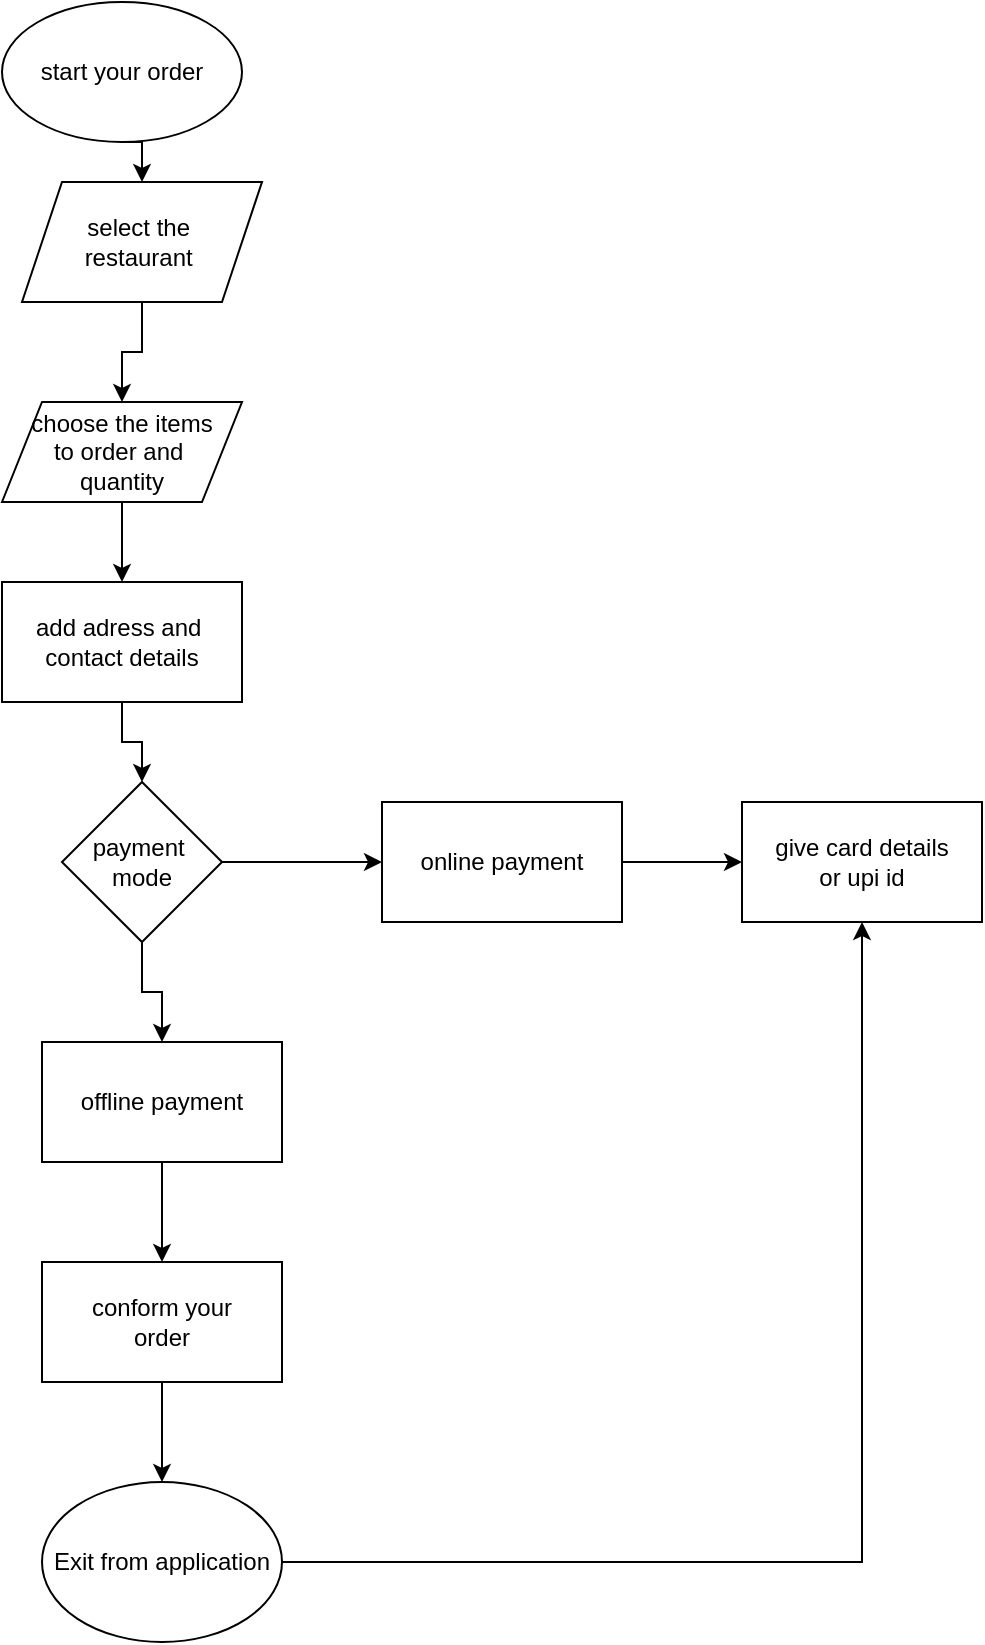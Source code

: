<mxfile version="28.2.1">
  <diagram name="Page-1" id="O7RwCu_UajTMbYLXLgu4">
    <mxGraphModel dx="1052" dy="618" grid="1" gridSize="10" guides="1" tooltips="1" connect="1" arrows="1" fold="1" page="1" pageScale="1" pageWidth="827" pageHeight="1169" math="0" shadow="0">
      <root>
        <mxCell id="0" />
        <mxCell id="1" parent="0" />
        <mxCell id="Qt9DrXzBYzqnRA-lPwb7-15" style="edgeStyle=orthogonalEdgeStyle;rounded=0;orthogonalLoop=1;jettySize=auto;html=1;exitX=0.5;exitY=1;exitDx=0;exitDy=0;entryX=0.5;entryY=0;entryDx=0;entryDy=0;" edge="1" parent="1" source="Qt9DrXzBYzqnRA-lPwb7-5" target="Qt9DrXzBYzqnRA-lPwb7-9">
          <mxGeometry relative="1" as="geometry" />
        </mxCell>
        <mxCell id="Qt9DrXzBYzqnRA-lPwb7-5" value="start your order" style="ellipse;whiteSpace=wrap;html=1;" vertex="1" parent="1">
          <mxGeometry x="160" y="20" width="120" height="70" as="geometry" />
        </mxCell>
        <mxCell id="Qt9DrXzBYzqnRA-lPwb7-27" style="edgeStyle=orthogonalEdgeStyle;rounded=0;orthogonalLoop=1;jettySize=auto;html=1;exitX=0.5;exitY=1;exitDx=0;exitDy=0;" edge="1" parent="1" source="Qt9DrXzBYzqnRA-lPwb7-8" target="Qt9DrXzBYzqnRA-lPwb7-26">
          <mxGeometry relative="1" as="geometry" />
        </mxCell>
        <mxCell id="Qt9DrXzBYzqnRA-lPwb7-8" value="choose the items&lt;div&gt;to order and&amp;nbsp;&lt;/div&gt;&lt;div&gt;quantity&lt;/div&gt;" style="shape=parallelogram;perimeter=parallelogramPerimeter;whiteSpace=wrap;html=1;fixedSize=1;" vertex="1" parent="1">
          <mxGeometry x="160" y="220" width="120" height="50" as="geometry" />
        </mxCell>
        <mxCell id="Qt9DrXzBYzqnRA-lPwb7-16" value="" style="edgeStyle=orthogonalEdgeStyle;rounded=0;orthogonalLoop=1;jettySize=auto;html=1;" edge="1" parent="1" source="Qt9DrXzBYzqnRA-lPwb7-9" target="Qt9DrXzBYzqnRA-lPwb7-8">
          <mxGeometry relative="1" as="geometry" />
        </mxCell>
        <mxCell id="Qt9DrXzBYzqnRA-lPwb7-9" value="select the&amp;nbsp;&lt;div&gt;restaurant&amp;nbsp;&lt;/div&gt;" style="shape=parallelogram;perimeter=parallelogramPerimeter;whiteSpace=wrap;html=1;fixedSize=1;" vertex="1" parent="1">
          <mxGeometry x="170" y="110" width="120" height="60" as="geometry" />
        </mxCell>
        <mxCell id="Qt9DrXzBYzqnRA-lPwb7-29" style="edgeStyle=orthogonalEdgeStyle;rounded=0;orthogonalLoop=1;jettySize=auto;html=1;exitX=1;exitY=0.5;exitDx=0;exitDy=0;" edge="1" parent="1" source="Qt9DrXzBYzqnRA-lPwb7-11" target="Qt9DrXzBYzqnRA-lPwb7-21">
          <mxGeometry relative="1" as="geometry" />
        </mxCell>
        <mxCell id="Qt9DrXzBYzqnRA-lPwb7-31" style="edgeStyle=orthogonalEdgeStyle;rounded=0;orthogonalLoop=1;jettySize=auto;html=1;entryX=0.5;entryY=0;entryDx=0;entryDy=0;" edge="1" parent="1" source="Qt9DrXzBYzqnRA-lPwb7-11" target="Qt9DrXzBYzqnRA-lPwb7-22">
          <mxGeometry relative="1" as="geometry" />
        </mxCell>
        <mxCell id="Qt9DrXzBYzqnRA-lPwb7-11" value="payment&amp;nbsp;&lt;div&gt;mode&lt;/div&gt;" style="rhombus;whiteSpace=wrap;html=1;" vertex="1" parent="1">
          <mxGeometry x="190" y="410" width="80" height="80" as="geometry" />
        </mxCell>
        <mxCell id="Qt9DrXzBYzqnRA-lPwb7-30" style="edgeStyle=orthogonalEdgeStyle;rounded=0;orthogonalLoop=1;jettySize=auto;html=1;exitX=1;exitY=0.5;exitDx=0;exitDy=0;entryX=0;entryY=0.5;entryDx=0;entryDy=0;" edge="1" parent="1" source="Qt9DrXzBYzqnRA-lPwb7-21" target="Qt9DrXzBYzqnRA-lPwb7-23">
          <mxGeometry relative="1" as="geometry" />
        </mxCell>
        <mxCell id="Qt9DrXzBYzqnRA-lPwb7-21" value="online payment" style="rounded=0;whiteSpace=wrap;html=1;" vertex="1" parent="1">
          <mxGeometry x="350" y="420" width="120" height="60" as="geometry" />
        </mxCell>
        <mxCell id="Qt9DrXzBYzqnRA-lPwb7-33" style="edgeStyle=orthogonalEdgeStyle;rounded=0;orthogonalLoop=1;jettySize=auto;html=1;exitX=0.5;exitY=1;exitDx=0;exitDy=0;entryX=0.5;entryY=0;entryDx=0;entryDy=0;" edge="1" parent="1" source="Qt9DrXzBYzqnRA-lPwb7-22" target="Qt9DrXzBYzqnRA-lPwb7-32">
          <mxGeometry relative="1" as="geometry" />
        </mxCell>
        <mxCell id="Qt9DrXzBYzqnRA-lPwb7-22" value="offline payment" style="rounded=0;whiteSpace=wrap;html=1;" vertex="1" parent="1">
          <mxGeometry x="180" y="540" width="120" height="60" as="geometry" />
        </mxCell>
        <mxCell id="Qt9DrXzBYzqnRA-lPwb7-23" value="give card details&lt;div&gt;or upi id&lt;/div&gt;" style="rounded=0;whiteSpace=wrap;html=1;" vertex="1" parent="1">
          <mxGeometry x="530" y="420" width="120" height="60" as="geometry" />
        </mxCell>
        <mxCell id="Qt9DrXzBYzqnRA-lPwb7-28" style="edgeStyle=orthogonalEdgeStyle;rounded=0;orthogonalLoop=1;jettySize=auto;html=1;exitX=0.5;exitY=1;exitDx=0;exitDy=0;" edge="1" parent="1" source="Qt9DrXzBYzqnRA-lPwb7-26" target="Qt9DrXzBYzqnRA-lPwb7-11">
          <mxGeometry relative="1" as="geometry" />
        </mxCell>
        <mxCell id="Qt9DrXzBYzqnRA-lPwb7-26" value="add adress and&amp;nbsp;&lt;div&gt;contact details&lt;/div&gt;" style="rounded=0;whiteSpace=wrap;html=1;" vertex="1" parent="1">
          <mxGeometry x="160" y="310" width="120" height="60" as="geometry" />
        </mxCell>
        <mxCell id="Qt9DrXzBYzqnRA-lPwb7-39" style="edgeStyle=orthogonalEdgeStyle;rounded=0;orthogonalLoop=1;jettySize=auto;html=1;exitX=0.5;exitY=1;exitDx=0;exitDy=0;entryX=0.5;entryY=0;entryDx=0;entryDy=0;" edge="1" parent="1" source="Qt9DrXzBYzqnRA-lPwb7-32">
          <mxGeometry relative="1" as="geometry">
            <mxPoint x="240" y="760" as="targetPoint" />
          </mxGeometry>
        </mxCell>
        <mxCell id="Qt9DrXzBYzqnRA-lPwb7-32" value="conform your&lt;div&gt;order&lt;/div&gt;" style="rounded=0;whiteSpace=wrap;html=1;" vertex="1" parent="1">
          <mxGeometry x="180" y="650" width="120" height="60" as="geometry" />
        </mxCell>
        <mxCell id="Qt9DrXzBYzqnRA-lPwb7-46" style="edgeStyle=orthogonalEdgeStyle;rounded=0;orthogonalLoop=1;jettySize=auto;html=1;exitX=1;exitY=0.5;exitDx=0;exitDy=0;entryX=0.5;entryY=1;entryDx=0;entryDy=0;" edge="1" parent="1" source="Qt9DrXzBYzqnRA-lPwb7-41" target="Qt9DrXzBYzqnRA-lPwb7-23">
          <mxGeometry relative="1" as="geometry" />
        </mxCell>
        <mxCell id="Qt9DrXzBYzqnRA-lPwb7-41" value="Exit from application" style="ellipse;whiteSpace=wrap;html=1;" vertex="1" parent="1">
          <mxGeometry x="180" y="760" width="120" height="80" as="geometry" />
        </mxCell>
      </root>
    </mxGraphModel>
  </diagram>
</mxfile>
